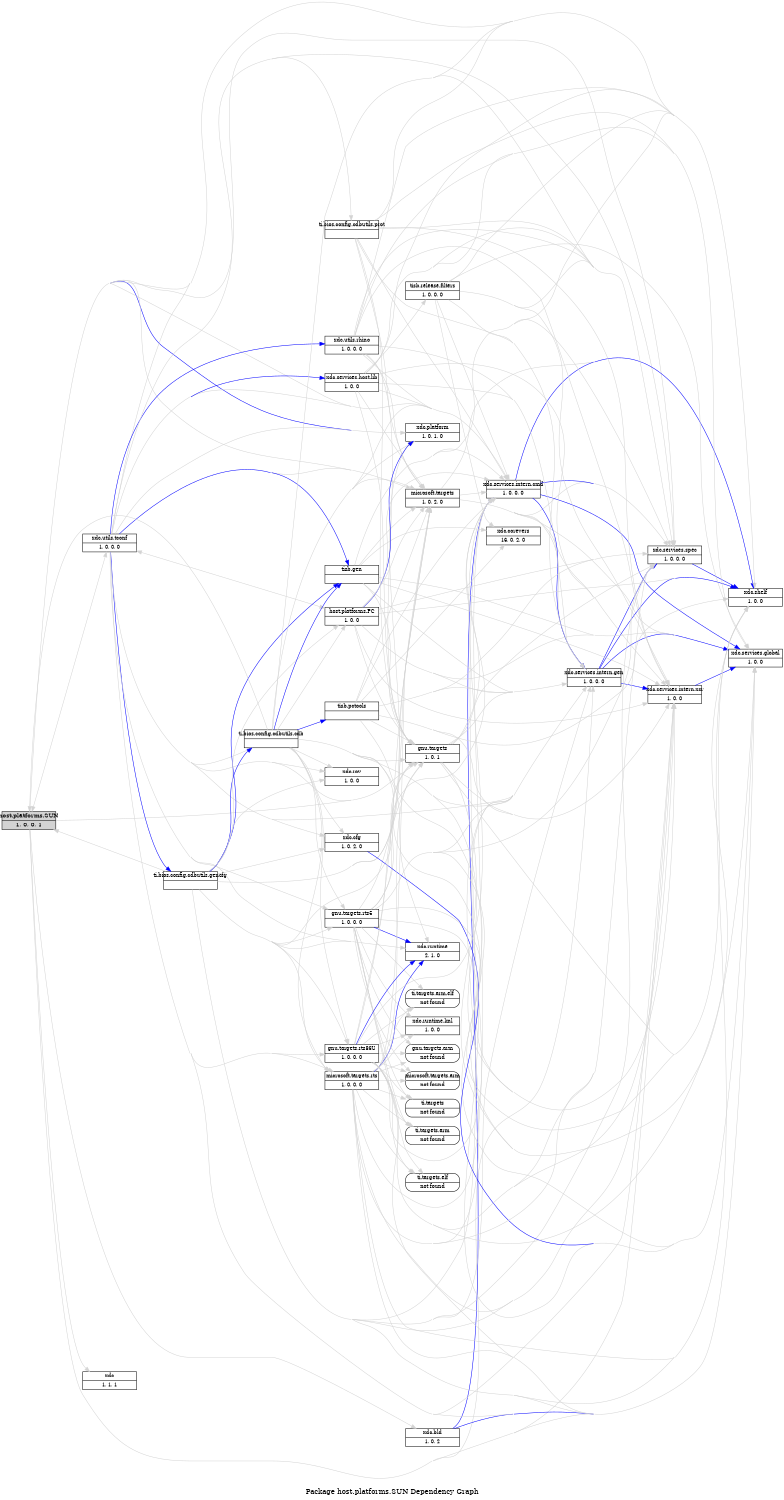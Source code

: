 digraph dependencies {
    label="\nPackage host.platforms.SUN Dependency Graph";
    size="7.5,10";
    rankdir=LR;
    ranksep=".75";
    concentrate="true";
    node [fixedsize=true, width=1.5, style=filled, color=black];
    node [font=Helvetica, fontsize=12, fillcolor=lightgrey];
    host_platforms_SUN [shape=record,label="host.platforms.SUN|1, 0, 0, 1", URL="package.rel.xml"];
    node [fontsize=10, fillcolor=white];

    edge [style=solid, color=blue]
    xdc_platform [shape=record,label="xdc.platform|1, 0, 1, 0", URL="../../../../xdc/platform/package/package.rel.svg"];
    host_platforms_SUN -> xdc_platform;

    edge [style=solid, color=lightgrey]
    xdc_bld [shape=record,label="xdc.bld|1, 0, 2", URL="../../../../xdc/bld/package/package.rel.svg"];
    host_platforms_SUN -> xdc_bld;
    xdc_services_spec [shape=record,label="xdc.services.spec|1, 0, 0, 0", URL="../../../../xdc/services/spec/package/package.rel.svg"];
    host_platforms_SUN -> xdc_services_spec;
    xdc_utils_tconf [shape=record,label="xdc.utils.tconf|1, 0, 0, 0", URL="../../../../../../imports/xdc/utils/tconf/package/package.rel.svg"];
    host_platforms_SUN -> xdc_utils_tconf;
    microsoft_targets [shape=record,label="microsoft.targets|1, 0, 2, 0", URL="../../../../../../imports/microsoft/targets/package/package.rel.svg"];
    host_platforms_SUN -> microsoft_targets;
    xdc_shelf [shape=record,label="xdc.shelf|1, 0, 0", URL="../../../../xdc/shelf/package/package.rel.svg"];
    host_platforms_SUN -> xdc_shelf;
    xdc_services_global [shape=record,label="xdc.services.global|1, 0, 0", URL="../../../../xdc/services/global/package/package.rel.svg"];
    host_platforms_SUN -> xdc_services_global;
    xdc_services_intern_cmd [shape=record,label="xdc.services.intern.cmd|1, 0, 0, 0", URL="../../../../xdc/services/intern/cmd/package/package.rel.svg"];
    host_platforms_SUN -> xdc_services_intern_cmd;
    xdc_services_intern_xsr [shape=record,label="xdc.services.intern.xsr|1, 0, 0", URL="../../../../xdc/services/intern/xsr/package/package.rel.svg"];
    host_platforms_SUN -> xdc_services_intern_xsr;
    gnu_targets [shape=record,label="gnu.targets|1, 0, 1", URL="../../../../../../imports/gnu/targets/package/package.rel.svg"];
    host_platforms_SUN -> gnu_targets;
    xdc [shape=record,label="xdc|1, 1, 1", URL="../../../../xdc/package/package.rel.svg"];
    host_platforms_SUN -> xdc;
    host_platforms_SUN -> xdc_platform;
    xdc_services_intern_gen [shape=record,label="xdc.services.intern.gen|1, 0, 0, 0", URL="../../../../xdc/services/intern/gen/package/package.rel.svg"];
    host_platforms_SUN -> xdc_services_intern_gen;

    edge [style=solid, color=blue]
    xdc_services_intern_gen -> xdc_shelf;
    xdc_services_intern_gen -> xdc_services_spec;
    xdc_services_intern_gen -> xdc_services_global;
    xdc_services_intern_gen -> xdc_services_intern_xsr;

    edge [style=solid, color=lightgrey]

    edge [style=solid, color=blue]

    edge [style=solid, color=lightgrey]

    edge [style=solid, color=blue]

    edge [style=solid, color=lightgrey]
    gnu_targets -> xdc_services_intern_cmd;
    gnu_targets -> xdc_services_intern_xsr;
    gnu_targets -> xdc_services_global;
    gnu_targets -> xdc_services_intern_gen;
    gnu_targets -> xdc_shelf;
    gnu_targets -> xdc_services_spec;

    edge [style=solid, color=blue]
    xdc_services_intern_xsr -> xdc_services_global;

    edge [style=solid, color=lightgrey]

    edge [style=solid, color=blue]
    xdc_services_intern_cmd -> xdc_shelf;
    xdc_services_intern_cmd -> xdc_services_spec;
    xdc_services_intern_cmd -> xdc_services_global;
    xdc_services_intern_cmd -> xdc_services_intern_gen;

    edge [style=solid, color=lightgrey]

    edge [style=solid, color=blue]

    edge [style=solid, color=lightgrey]

    edge [style=solid, color=blue]

    edge [style=solid, color=lightgrey]

    edge [style=solid, color=blue]

    edge [style=solid, color=lightgrey]
    microsoft_targets -> xdc_services_intern_cmd;
    microsoft_targets -> xdc_services_intern_xsr;
    microsoft_targets -> xdc_services_global;
    microsoft_targets -> xdc_services_intern_gen;
    microsoft_targets -> xdc_shelf;
    microsoft_targets -> xdc_services_spec;

    edge [style=solid, color=blue]
    xdc_utils_rhino [shape=record,label="xdc.utils.rhino|1, 0, 0, 0", URL="../../../../../../imports/xdc/utils/rhino/package/package.rel.svg"];
    xdc_utils_tconf -> xdc_utils_rhino;
    xdc_services_host_lib [shape=record,label="xdc.services.host.lib|1, 0, 0", URL="../../../../../../imports/xdc/services/host/lib/package/package.rel.svg"];
    xdc_utils_tconf -> xdc_services_host_lib;
    ti_bios_config_cdbutils_gencfg [shape=record,label="ti.bios.config.cdbutils.gencfg|", URL="../../../../../../imports/ti/bios/config/cdbutils/gencfg/package/package.rel.svg"];
    xdc_utils_tconf -> ti_bios_config_cdbutils_gencfg;
    tisb_gen [shape=record,label="tisb.gen|", URL="../../../../../../imports/tisb/gen/package/package.rel.svg"];
    xdc_utils_tconf -> tisb_gen;

    edge [style=solid, color=lightgrey]
    xdc_utils_tconf -> ti_bios_config_cdbutils_gencfg;
    ti_bios_config_cdbutils_cdb [shape=record,label="ti.bios.config.cdbutils.cdb|", URL="../../../../../../imports/ti/bios/config/cdbutils/cdb/package/package.rel.svg"];
    xdc_utils_tconf -> ti_bios_config_cdbutils_cdb;
    xdc_rov [shape=record,label="xdc.rov|1, 0, 0", URL="../../../../xdc/rov/package/package.rel.svg"];
    xdc_utils_tconf -> xdc_rov;
    xdc_utils_tconf -> xdc_services_intern_cmd;
    xdc_utils_tconf -> xdc_utils_rhino;
    host_platforms_PC [shape=record,label="host.platforms.PC|1, 0, 0", URL="../../PC/package/package.rel.svg"];
    xdc_utils_tconf -> host_platforms_PC;
    gnu_targets_rts5 [shape=record,label="gnu.targets.rts5|1, 0, 0, 0", URL="../../../../../../imports/gnu/targets/rts5/package/package.rel.svg"];
    xdc_utils_tconf -> gnu_targets_rts5;
    xdc_utils_tconf -> gnu_targets;
    xdc_cfg [shape=record,label="xdc.cfg|1, 0, 2, 0", URL="../../../../xdc/cfg/package/package.rel.svg"];
    xdc_utils_tconf -> xdc_cfg;
    xdc_utils_tconf -> tisb_gen;
    microsoft_targets_rts [shape=record,label="microsoft.targets.rts|1, 0, 0, 0", URL="../../../../../../imports/microsoft/targets/rts/package/package.rel.svg"];
    xdc_utils_tconf -> microsoft_targets_rts;
    xdc_utils_tconf -> xdc_services_global;
    xdc_utils_tconf -> xdc_services_intern_gen;
    xdc_utils_tconf -> host_platforms_SUN;
    xdc_utils_tconf -> xdc_services_spec;
    ti_bios_config_cdbutils_prot [shape=record,label="ti.bios.config.cdbutils.prot|", URL="../../../../../../imports/ti/bios/config/cdbutils/prot/package/package.rel.svg"];
    xdc_utils_tconf -> ti_bios_config_cdbutils_prot;
    xdc_utils_tconf -> xdc_shelf;
    xdc_utils_tconf -> microsoft_targets;
    gnu_targets_rts86U [shape=record,label="gnu.targets.rts86U|1, 0, 0, 0", URL="../../../../../../imports/gnu/targets/rts86U/package/package.rel.svg"];
    xdc_utils_tconf -> gnu_targets_rts86U;
    xdc_utils_tconf -> xdc_services_host_lib;
    xdc_utils_tconf -> xdc_services_intern_xsr;
    xdc_utils_tconf -> xdc_platform;
    xdc_runtime [shape=record,label="xdc.runtime|2, 1, 0", URL="../../../../xdc/runtime/package/package.rel.svg"];
    xdc_utils_tconf -> xdc_runtime;

    edge [style=solid, color=blue]

    edge [style=solid, color=lightgrey]

    edge [style=solid, color=blue]
    gnu_targets_rts86U -> xdc_runtime;

    edge [style=solid, color=lightgrey]
    ti_targets_elf [shape=record,label="ti.targets.elf|not found"style=rounded, ];
    gnu_targets_rts86U -> ti_targets_elf;
    gnu_targets_rts86U -> xdc_services_intern_cmd;
    ti_targets_arm_elf [shape=record,label="ti.targets.arm.elf|not found"style=rounded, ];
    gnu_targets_rts86U -> ti_targets_arm_elf;
    xdc_runtime_knl [shape=record,label="xdc.runtime.knl|1, 0, 0", URL="../../../../xdc/runtime/knl/package/package.rel.svg"];
    gnu_targets_rts86U -> xdc_runtime_knl;
    gnu_targets_rts86U -> gnu_targets;
    gnu_targets_rts86U -> xdc_services_global;
    gnu_targets_rts86U -> xdc_services_intern_gen;
    gnu_targets_arm [shape=record,label="gnu.targets.arm|not found"style=rounded, ];
    gnu_targets_rts86U -> gnu_targets_arm;
    microsoft_targets_arm [shape=record,label="microsoft.targets.arm|not found"style=rounded, ];
    gnu_targets_rts86U -> microsoft_targets_arm;
    gnu_targets_rts86U -> xdc_runtime;
    gnu_targets_rts86U -> xdc_services_intern_xsr;
    gnu_targets_rts86U -> xdc_shelf;
    gnu_targets_rts86U -> microsoft_targets;
    ti_targets [shape=record,label="ti.targets|not found"style=rounded, ];
    gnu_targets_rts86U -> ti_targets;
    ti_targets_arm [shape=record,label="ti.targets.arm|not found"style=rounded, ];
    gnu_targets_rts86U -> ti_targets_arm;
    gnu_targets_rts86U -> xdc_services_spec;

    edge [style=solid, color=blue]

    edge [style=solid, color=lightgrey]

    edge [style=solid, color=blue]

    edge [style=solid, color=lightgrey]

    edge [style=solid, color=blue]

    edge [style=solid, color=lightgrey]

    edge [style=solid, color=blue]

    edge [style=solid, color=lightgrey]

    edge [style=solid, color=blue]

    edge [style=solid, color=lightgrey]

    edge [style=solid, color=blue]

    edge [style=solid, color=lightgrey]

    edge [style=solid, color=blue]

    edge [style=solid, color=lightgrey]

    edge [style=solid, color=blue]

    edge [style=solid, color=lightgrey]
    ti_bios_config_cdbutils_prot -> microsoft_targets;
    ti_bios_config_cdbutils_prot -> xdc_services_global;
    ti_bios_config_cdbutils_prot -> xdc_services_intern_cmd;
    ti_bios_config_cdbutils_prot -> xdc_services_intern_xsr;
    ti_bios_config_cdbutils_prot -> gnu_targets;
    ti_bios_config_cdbutils_prot -> xdc_shelf;
    ti_bios_config_cdbutils_prot -> xdc_services_intern_gen;
    ti_bios_config_cdbutils_prot -> xdc_services_spec;

    edge [style=solid, color=blue]
    microsoft_targets_rts -> xdc_runtime;

    edge [style=solid, color=lightgrey]
    microsoft_targets_rts -> ti_targets_elf;
    microsoft_targets_rts -> xdc_services_intern_cmd;
    microsoft_targets_rts -> ti_targets_arm_elf;
    microsoft_targets_rts -> xdc_runtime_knl;
    microsoft_targets_rts -> gnu_targets;
    microsoft_targets_rts -> xdc_services_global;
    microsoft_targets_rts -> xdc_services_intern_gen;
    microsoft_targets_rts -> gnu_targets_arm;
    microsoft_targets_rts -> microsoft_targets_arm;
    microsoft_targets_rts -> xdc_runtime;
    microsoft_targets_rts -> xdc_services_intern_xsr;
    microsoft_targets_rts -> xdc_shelf;
    microsoft_targets_rts -> microsoft_targets;
    microsoft_targets_rts -> ti_targets;
    microsoft_targets_rts -> ti_targets_arm;
    microsoft_targets_rts -> xdc_services_spec;

    edge [style=solid, color=blue]
    xdc_cfg -> xdc_services_global;

    edge [style=solid, color=lightgrey]

    edge [style=solid, color=blue]
    gnu_targets_rts5 -> xdc_runtime;

    edge [style=solid, color=lightgrey]
    gnu_targets_rts5 -> ti_targets_elf;
    gnu_targets_rts5 -> xdc_services_intern_cmd;
    gnu_targets_rts5 -> ti_targets_arm_elf;
    gnu_targets_rts5 -> xdc_runtime_knl;
    gnu_targets_rts5 -> gnu_targets;
    gnu_targets_rts5 -> xdc_services_global;
    gnu_targets_rts5 -> xdc_services_intern_gen;
    gnu_targets_rts5 -> gnu_targets_arm;
    gnu_targets_rts5 -> microsoft_targets_arm;
    gnu_targets_rts5 -> xdc_runtime;
    gnu_targets_rts5 -> xdc_services_intern_xsr;
    gnu_targets_rts5 -> xdc_shelf;
    gnu_targets_rts5 -> microsoft_targets;
    gnu_targets_rts5 -> ti_targets;
    gnu_targets_rts5 -> ti_targets_arm;
    gnu_targets_rts5 -> xdc_services_spec;

    edge [style=solid, color=blue]
    host_platforms_PC -> xdc_platform;

    edge [style=solid, color=lightgrey]
    host_platforms_PC -> xdc_services_spec;
    host_platforms_PC -> xdc_utils_tconf;
    host_platforms_PC -> microsoft_targets;
    host_platforms_PC -> xdc_shelf;
    host_platforms_PC -> xdc_services_global;
    host_platforms_PC -> xdc_services_intern_cmd;
    host_platforms_PC -> xdc_services_intern_xsr;
    host_platforms_PC -> gnu_targets;
    host_platforms_PC -> xdc_platform;
    host_platforms_PC -> xdc_services_intern_gen;

    edge [style=solid, color=blue]

    edge [style=solid, color=lightgrey]

    edge [style=solid, color=blue]
    ti_bios_config_cdbutils_cdb -> tisb_gen;
    tisb_pctools [shape=record,label="tisb.pctools|", URL="../../../../../../imports/tisb/pctools/package/package.rel.svg"];
    ti_bios_config_cdbutils_cdb -> tisb_pctools;

    edge [style=solid, color=lightgrey]
    ti_bios_config_cdbutils_cdb -> xdc_rov;
    ti_bios_config_cdbutils_cdb -> xdc_services_intern_cmd;
    ti_bios_config_cdbutils_cdb -> host_platforms_PC;
    ti_bios_config_cdbutils_cdb -> gnu_targets_rts5;
    ti_bios_config_cdbutils_cdb -> gnu_targets;
    ti_bios_config_cdbutils_cdb -> xdc_cfg;
    ti_bios_config_cdbutils_cdb -> tisb_gen;
    ti_bios_config_cdbutils_cdb -> microsoft_targets_rts;
    ti_bios_config_cdbutils_cdb -> xdc_services_global;
    ti_bios_config_cdbutils_cdb -> xdc_services_intern_gen;
    ti_bios_config_cdbutils_cdb -> host_platforms_SUN;
    ti_bios_config_cdbutils_cdb -> xdc_services_spec;
    ti_bios_config_cdbutils_cdb -> xdc_shelf;
    ti_bios_config_cdbutils_cdb -> microsoft_targets;
    ti_bios_config_cdbutils_cdb -> gnu_targets_rts86U;
    ti_bios_config_cdbutils_cdb -> xdc_services_intern_xsr;
    ti_bios_config_cdbutils_cdb -> xdc_platform;
    ti_bios_config_cdbutils_cdb -> xdc_runtime;

    edge [style=solid, color=blue]

    edge [style=solid, color=lightgrey]
    tisb_pctools -> xdc_shelf;
    tisb_pctools -> gnu_targets;
    tisb_pctools -> xdc_services_spec;
    tisb_pctools -> microsoft_targets;
    tisb_pctools -> xdc_services_intern_cmd;
    tisb_pctools -> xdc_services_intern_xsr;
    xdc_corevers [shape=record,label="xdc.corevers|16, 0, 2, 0", URL="../../../../xdc/corevers/package/package.rel.svg"];
    tisb_pctools -> xdc_corevers;
    tisb_pctools -> xdc_services_global;
    tisb_pctools -> xdc_services_intern_gen;

    edge [style=solid, color=blue]

    edge [style=solid, color=lightgrey]

    edge [style=solid, color=blue]

    edge [style=solid, color=lightgrey]
    tisb_gen -> xdc_shelf;
    tisb_gen -> gnu_targets;
    tisb_gen -> xdc_services_spec;
    tisb_gen -> microsoft_targets;
    tisb_gen -> xdc_services_intern_cmd;
    tisb_gen -> xdc_services_intern_xsr;
    tisb_gen -> xdc_corevers;
    tisb_gen -> xdc_services_global;
    tisb_gen -> xdc_services_intern_gen;

    edge [style=solid, color=blue]
    ti_bios_config_cdbutils_gencfg -> tisb_gen;
    ti_bios_config_cdbutils_gencfg -> ti_bios_config_cdbutils_cdb;

    edge [style=solid, color=lightgrey]
    ti_bios_config_cdbutils_gencfg -> ti_bios_config_cdbutils_cdb;
    ti_bios_config_cdbutils_gencfg -> xdc_rov;
    ti_bios_config_cdbutils_gencfg -> xdc_services_intern_cmd;
    ti_bios_config_cdbutils_gencfg -> host_platforms_PC;
    ti_bios_config_cdbutils_gencfg -> gnu_targets_rts5;
    ti_bios_config_cdbutils_gencfg -> gnu_targets;
    ti_bios_config_cdbutils_gencfg -> xdc_cfg;
    ti_bios_config_cdbutils_gencfg -> tisb_gen;
    ti_bios_config_cdbutils_gencfg -> microsoft_targets_rts;
    ti_bios_config_cdbutils_gencfg -> xdc_services_global;
    ti_bios_config_cdbutils_gencfg -> xdc_services_intern_gen;
    ti_bios_config_cdbutils_gencfg -> host_platforms_SUN;
    ti_bios_config_cdbutils_gencfg -> xdc_services_spec;
    ti_bios_config_cdbutils_gencfg -> xdc_shelf;
    ti_bios_config_cdbutils_gencfg -> microsoft_targets;
    ti_bios_config_cdbutils_gencfg -> gnu_targets_rts86U;
    ti_bios_config_cdbutils_gencfg -> xdc_services_intern_xsr;
    ti_bios_config_cdbutils_gencfg -> xdc_platform;
    ti_bios_config_cdbutils_gencfg -> xdc_runtime;

    edge [style=solid, color=blue]

    edge [style=solid, color=lightgrey]
    xdc_services_host_lib -> microsoft_targets;
    xdc_services_host_lib -> xdc_services_global;
    xdc_services_host_lib -> xdc_services_intern_cmd;
    xdc_services_host_lib -> xdc_services_intern_xsr;
    tisb_release_filters [shape=record,label="tisb.release.filters|1, 0, 0, 0", URL="../../../../../../../../../../../toolsrc/library/toolsD15/packages/tisb/release/filters/package/package.rel.svg"];
    xdc_services_host_lib -> tisb_release_filters;
    xdc_services_host_lib -> gnu_targets;
    xdc_services_host_lib -> xdc_services_intern_gen;
    xdc_services_host_lib -> xdc_shelf;
    xdc_services_host_lib -> xdc_services_spec;

    edge [style=solid, color=blue]

    edge [style=solid, color=lightgrey]
    tisb_release_filters -> xdc_services_intern_gen;
    tisb_release_filters -> xdc_shelf;
    tisb_release_filters -> xdc_services_global;
    tisb_release_filters -> xdc_services_spec;
    tisb_release_filters -> xdc_services_intern_cmd;
    tisb_release_filters -> xdc_corevers;
    tisb_release_filters -> xdc_services_intern_xsr;

    edge [style=solid, color=blue]

    edge [style=solid, color=lightgrey]
    xdc_utils_rhino -> microsoft_targets;
    xdc_utils_rhino -> xdc_services_global;
    xdc_utils_rhino -> xdc_services_intern_cmd;
    xdc_utils_rhino -> xdc_services_intern_xsr;
    xdc_utils_rhino -> gnu_targets;
    xdc_utils_rhino -> xdc_shelf;
    xdc_utils_rhino -> xdc_services_intern_gen;
    xdc_utils_rhino -> xdc_services_spec;

    edge [style=solid, color=blue]
    xdc_services_spec -> xdc_shelf;

    edge [style=solid, color=lightgrey]

    edge [style=solid, color=blue]
    xdc_bld -> xdc_services_global;
    xdc_bld -> xdc_services_intern_cmd;

    edge [style=solid, color=lightgrey]

    edge [style=solid, color=blue]

    edge [style=solid, color=lightgrey]
}
